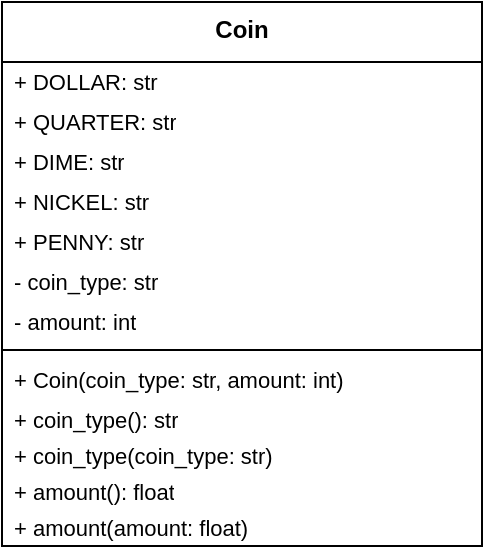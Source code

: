 <mxfile version="24.2.5" type="device">
  <diagram id="C5RBs43oDa-KdzZeNtuy" name="Page-1">
    <mxGraphModel dx="706" dy="1011" grid="1" gridSize="10" guides="1" tooltips="1" connect="1" arrows="1" fold="1" page="1" pageScale="1" pageWidth="320" pageHeight="360" math="0" shadow="0">
      <root>
        <mxCell id="WIyWlLk6GJQsqaUBKTNV-0" />
        <mxCell id="WIyWlLk6GJQsqaUBKTNV-1" parent="WIyWlLk6GJQsqaUBKTNV-0" />
        <mxCell id="fwNFfMyw5ERBlZHOY2xI-1" value="Coin" style="swimlane;fontStyle=1;align=center;verticalAlign=top;childLayout=stackLayout;horizontal=1;startSize=30;horizontalStack=0;resizeParent=1;resizeParentMax=0;resizeLast=0;collapsible=0;marginBottom=0;whiteSpace=wrap;html=1;" parent="WIyWlLk6GJQsqaUBKTNV-1" vertex="1">
          <mxGeometry x="40" y="40" width="240" height="272" as="geometry" />
        </mxCell>
        <mxCell id="T-qr_eHcIHXwJSwKchMV-2" value="+ DOLLAR: str" style="text;strokeColor=none;fillColor=none;align=left;verticalAlign=middle;spacingLeft=4;spacingRight=4;overflow=hidden;rotatable=0;points=[[0,0.5],[1,0.5]];portConstraint=eastwest;whiteSpace=wrap;html=1;fontSize=11;" vertex="1" parent="fwNFfMyw5ERBlZHOY2xI-1">
          <mxGeometry y="30" width="240" height="20" as="geometry" />
        </mxCell>
        <mxCell id="fwNFfMyw5ERBlZHOY2xI-2" value="+ QUARTER: str" style="text;strokeColor=none;fillColor=none;align=left;verticalAlign=middle;spacingLeft=4;spacingRight=4;overflow=hidden;rotatable=0;points=[[0,0.5],[1,0.5]];portConstraint=eastwest;whiteSpace=wrap;html=1;fontSize=11;" parent="fwNFfMyw5ERBlZHOY2xI-1" vertex="1">
          <mxGeometry y="50" width="240" height="20" as="geometry" />
        </mxCell>
        <mxCell id="fwNFfMyw5ERBlZHOY2xI-3" value="+ DIME: str" style="text;strokeColor=none;fillColor=none;align=left;verticalAlign=middle;spacingLeft=4;spacingRight=4;overflow=hidden;rotatable=0;points=[[0,0.5],[1,0.5]];portConstraint=eastwest;whiteSpace=wrap;html=1;fontSize=11;" parent="fwNFfMyw5ERBlZHOY2xI-1" vertex="1">
          <mxGeometry y="70" width="240" height="20" as="geometry" />
        </mxCell>
        <mxCell id="T-qr_eHcIHXwJSwKchMV-1" value="+ NICKEL: str" style="text;strokeColor=none;fillColor=none;align=left;verticalAlign=middle;spacingLeft=4;spacingRight=4;overflow=hidden;rotatable=0;points=[[0,0.5],[1,0.5]];portConstraint=eastwest;whiteSpace=wrap;html=1;fontSize=11;" vertex="1" parent="fwNFfMyw5ERBlZHOY2xI-1">
          <mxGeometry y="90" width="240" height="20" as="geometry" />
        </mxCell>
        <mxCell id="T-qr_eHcIHXwJSwKchMV-0" value="+ PENNY: str" style="text;strokeColor=none;fillColor=none;align=left;verticalAlign=middle;spacingLeft=4;spacingRight=4;overflow=hidden;rotatable=0;points=[[0,0.5],[1,0.5]];portConstraint=eastwest;whiteSpace=wrap;html=1;fontSize=11;" vertex="1" parent="fwNFfMyw5ERBlZHOY2xI-1">
          <mxGeometry y="110" width="240" height="20" as="geometry" />
        </mxCell>
        <mxCell id="fwNFfMyw5ERBlZHOY2xI-4" value="- coin_type: str" style="text;strokeColor=none;fillColor=none;align=left;verticalAlign=middle;spacingLeft=4;spacingRight=4;overflow=hidden;rotatable=0;points=[[0,0.5],[1,0.5]];portConstraint=eastwest;whiteSpace=wrap;html=1;fontSize=11;" parent="fwNFfMyw5ERBlZHOY2xI-1" vertex="1">
          <mxGeometry y="130" width="240" height="20" as="geometry" />
        </mxCell>
        <mxCell id="fwNFfMyw5ERBlZHOY2xI-5" value="- amount: int" style="text;strokeColor=none;fillColor=none;align=left;verticalAlign=middle;spacingLeft=4;spacingRight=4;overflow=hidden;rotatable=0;points=[[0,0.5],[1,0.5]];portConstraint=eastwest;whiteSpace=wrap;html=1;fontSize=11;" parent="fwNFfMyw5ERBlZHOY2xI-1" vertex="1">
          <mxGeometry y="150" width="240" height="20" as="geometry" />
        </mxCell>
        <mxCell id="fwNFfMyw5ERBlZHOY2xI-6" value="" style="line;strokeWidth=1;fillColor=none;align=left;verticalAlign=middle;spacingTop=-1;spacingLeft=3;spacingRight=3;rotatable=0;labelPosition=right;points=[];portConstraint=eastwest;strokeColor=inherit;" parent="fwNFfMyw5ERBlZHOY2xI-1" vertex="1">
          <mxGeometry y="170" width="240" height="8" as="geometry" />
        </mxCell>
        <mxCell id="fwNFfMyw5ERBlZHOY2xI-7" value="+ Coin(coin_type: str, amount: int)" style="text;strokeColor=none;fillColor=none;align=left;verticalAlign=middle;spacingLeft=4;spacingRight=4;overflow=hidden;rotatable=0;points=[[0,0.5],[1,0.5]];portConstraint=eastwest;whiteSpace=wrap;html=1;fontSize=11;" parent="fwNFfMyw5ERBlZHOY2xI-1" vertex="1">
          <mxGeometry y="178" width="240" height="22" as="geometry" />
        </mxCell>
        <mxCell id="fwNFfMyw5ERBlZHOY2xI-8" value="+ coin_type(&lt;span style=&quot;background-color: initial;&quot;&gt;): str&lt;/span&gt;" style="text;strokeColor=none;fillColor=none;align=left;verticalAlign=middle;spacingLeft=4;spacingRight=4;overflow=hidden;rotatable=0;points=[[0,0.5],[1,0.5]];portConstraint=eastwest;whiteSpace=wrap;html=1;fontSize=11;" parent="fwNFfMyw5ERBlZHOY2xI-1" vertex="1">
          <mxGeometry y="200" width="240" height="18" as="geometry" />
        </mxCell>
        <mxCell id="fwNFfMyw5ERBlZHOY2xI-9" value="+ coin_type(coin_type: str&lt;span style=&quot;background-color: initial;&quot;&gt;)&lt;/span&gt;" style="text;strokeColor=none;fillColor=none;align=left;verticalAlign=middle;spacingLeft=4;spacingRight=4;overflow=hidden;rotatable=0;points=[[0,0.5],[1,0.5]];portConstraint=eastwest;whiteSpace=wrap;html=1;fontSize=11;" parent="fwNFfMyw5ERBlZHOY2xI-1" vertex="1">
          <mxGeometry y="218" width="240" height="18" as="geometry" />
        </mxCell>
        <mxCell id="fwNFfMyw5ERBlZHOY2xI-10" value="+ amount(&lt;span style=&quot;background-color: initial;&quot;&gt;):&amp;nbsp;&lt;/span&gt;float" style="text;strokeColor=none;fillColor=none;align=left;verticalAlign=middle;spacingLeft=4;spacingRight=4;overflow=hidden;rotatable=0;points=[[0,0.5],[1,0.5]];portConstraint=eastwest;whiteSpace=wrap;html=1;fontSize=11;" parent="fwNFfMyw5ERBlZHOY2xI-1" vertex="1">
          <mxGeometry y="236" width="240" height="18" as="geometry" />
        </mxCell>
        <mxCell id="fwNFfMyw5ERBlZHOY2xI-11" value="+ amount(amount: float)" style="text;strokeColor=none;fillColor=none;align=left;verticalAlign=middle;spacingLeft=4;spacingRight=4;overflow=hidden;rotatable=0;points=[[0,0.5],[1,0.5]];portConstraint=eastwest;whiteSpace=wrap;html=1;fontSize=11;" parent="fwNFfMyw5ERBlZHOY2xI-1" vertex="1">
          <mxGeometry y="254" width="240" height="18" as="geometry" />
        </mxCell>
      </root>
    </mxGraphModel>
  </diagram>
</mxfile>
